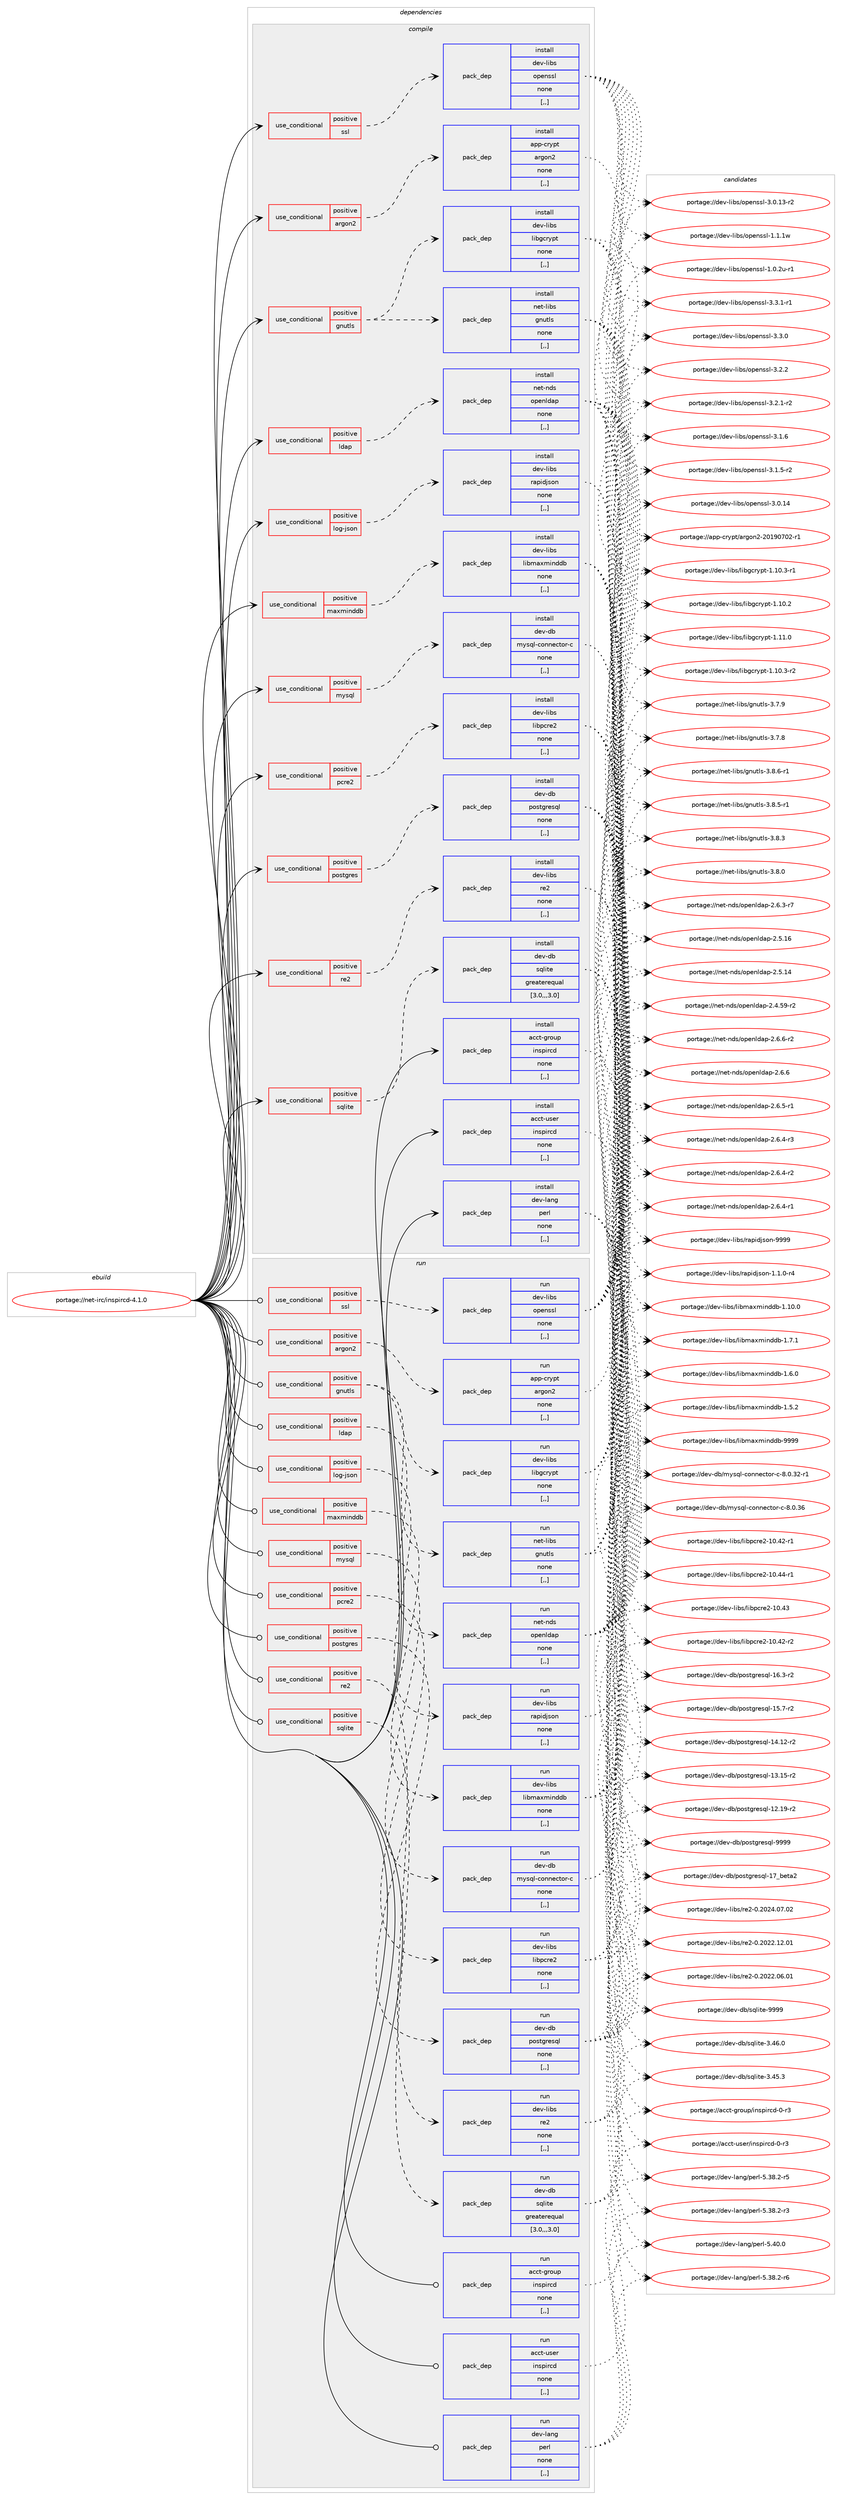 digraph prolog {

# *************
# Graph options
# *************

newrank=true;
concentrate=true;
compound=true;
graph [rankdir=LR,fontname=Helvetica,fontsize=10,ranksep=1.5];#, ranksep=2.5, nodesep=0.2];
edge  [arrowhead=vee];
node  [fontname=Helvetica,fontsize=10];

# **********
# The ebuild
# **********

subgraph cluster_leftcol {
color=gray;
label=<<i>ebuild</i>>;
id [label="portage://net-irc/inspircd-4.1.0", color=red, width=4, href="../net-irc/inspircd-4.1.0.svg"];
}

# ****************
# The dependencies
# ****************

subgraph cluster_midcol {
color=gray;
label=<<i>dependencies</i>>;
subgraph cluster_compile {
fillcolor="#eeeeee";
style=filled;
label=<<i>compile</i>>;
subgraph cond92314 {
dependency355120 [label=<<TABLE BORDER="0" CELLBORDER="1" CELLSPACING="0" CELLPADDING="4"><TR><TD ROWSPAN="3" CELLPADDING="10">use_conditional</TD></TR><TR><TD>positive</TD></TR><TR><TD>argon2</TD></TR></TABLE>>, shape=none, color=red];
subgraph pack260178 {
dependency355121 [label=<<TABLE BORDER="0" CELLBORDER="1" CELLSPACING="0" CELLPADDING="4" WIDTH="220"><TR><TD ROWSPAN="6" CELLPADDING="30">pack_dep</TD></TR><TR><TD WIDTH="110">install</TD></TR><TR><TD>app-crypt</TD></TR><TR><TD>argon2</TD></TR><TR><TD>none</TD></TR><TR><TD>[,,]</TD></TR></TABLE>>, shape=none, color=blue];
}
dependency355120:e -> dependency355121:w [weight=20,style="dashed",arrowhead="vee"];
}
id:e -> dependency355120:w [weight=20,style="solid",arrowhead="vee"];
subgraph cond92315 {
dependency355122 [label=<<TABLE BORDER="0" CELLBORDER="1" CELLSPACING="0" CELLPADDING="4"><TR><TD ROWSPAN="3" CELLPADDING="10">use_conditional</TD></TR><TR><TD>positive</TD></TR><TR><TD>gnutls</TD></TR></TABLE>>, shape=none, color=red];
subgraph pack260179 {
dependency355123 [label=<<TABLE BORDER="0" CELLBORDER="1" CELLSPACING="0" CELLPADDING="4" WIDTH="220"><TR><TD ROWSPAN="6" CELLPADDING="30">pack_dep</TD></TR><TR><TD WIDTH="110">install</TD></TR><TR><TD>net-libs</TD></TR><TR><TD>gnutls</TD></TR><TR><TD>none</TD></TR><TR><TD>[,,]</TD></TR></TABLE>>, shape=none, color=blue];
}
dependency355122:e -> dependency355123:w [weight=20,style="dashed",arrowhead="vee"];
subgraph pack260180 {
dependency355124 [label=<<TABLE BORDER="0" CELLBORDER="1" CELLSPACING="0" CELLPADDING="4" WIDTH="220"><TR><TD ROWSPAN="6" CELLPADDING="30">pack_dep</TD></TR><TR><TD WIDTH="110">install</TD></TR><TR><TD>dev-libs</TD></TR><TR><TD>libgcrypt</TD></TR><TR><TD>none</TD></TR><TR><TD>[,,]</TD></TR></TABLE>>, shape=none, color=blue];
}
dependency355122:e -> dependency355124:w [weight=20,style="dashed",arrowhead="vee"];
}
id:e -> dependency355122:w [weight=20,style="solid",arrowhead="vee"];
subgraph cond92316 {
dependency355125 [label=<<TABLE BORDER="0" CELLBORDER="1" CELLSPACING="0" CELLPADDING="4"><TR><TD ROWSPAN="3" CELLPADDING="10">use_conditional</TD></TR><TR><TD>positive</TD></TR><TR><TD>ldap</TD></TR></TABLE>>, shape=none, color=red];
subgraph pack260181 {
dependency355126 [label=<<TABLE BORDER="0" CELLBORDER="1" CELLSPACING="0" CELLPADDING="4" WIDTH="220"><TR><TD ROWSPAN="6" CELLPADDING="30">pack_dep</TD></TR><TR><TD WIDTH="110">install</TD></TR><TR><TD>net-nds</TD></TR><TR><TD>openldap</TD></TR><TR><TD>none</TD></TR><TR><TD>[,,]</TD></TR></TABLE>>, shape=none, color=blue];
}
dependency355125:e -> dependency355126:w [weight=20,style="dashed",arrowhead="vee"];
}
id:e -> dependency355125:w [weight=20,style="solid",arrowhead="vee"];
subgraph cond92317 {
dependency355127 [label=<<TABLE BORDER="0" CELLBORDER="1" CELLSPACING="0" CELLPADDING="4"><TR><TD ROWSPAN="3" CELLPADDING="10">use_conditional</TD></TR><TR><TD>positive</TD></TR><TR><TD>log-json</TD></TR></TABLE>>, shape=none, color=red];
subgraph pack260182 {
dependency355128 [label=<<TABLE BORDER="0" CELLBORDER="1" CELLSPACING="0" CELLPADDING="4" WIDTH="220"><TR><TD ROWSPAN="6" CELLPADDING="30">pack_dep</TD></TR><TR><TD WIDTH="110">install</TD></TR><TR><TD>dev-libs</TD></TR><TR><TD>rapidjson</TD></TR><TR><TD>none</TD></TR><TR><TD>[,,]</TD></TR></TABLE>>, shape=none, color=blue];
}
dependency355127:e -> dependency355128:w [weight=20,style="dashed",arrowhead="vee"];
}
id:e -> dependency355127:w [weight=20,style="solid",arrowhead="vee"];
subgraph cond92318 {
dependency355129 [label=<<TABLE BORDER="0" CELLBORDER="1" CELLSPACING="0" CELLPADDING="4"><TR><TD ROWSPAN="3" CELLPADDING="10">use_conditional</TD></TR><TR><TD>positive</TD></TR><TR><TD>maxminddb</TD></TR></TABLE>>, shape=none, color=red];
subgraph pack260183 {
dependency355130 [label=<<TABLE BORDER="0" CELLBORDER="1" CELLSPACING="0" CELLPADDING="4" WIDTH="220"><TR><TD ROWSPAN="6" CELLPADDING="30">pack_dep</TD></TR><TR><TD WIDTH="110">install</TD></TR><TR><TD>dev-libs</TD></TR><TR><TD>libmaxminddb</TD></TR><TR><TD>none</TD></TR><TR><TD>[,,]</TD></TR></TABLE>>, shape=none, color=blue];
}
dependency355129:e -> dependency355130:w [weight=20,style="dashed",arrowhead="vee"];
}
id:e -> dependency355129:w [weight=20,style="solid",arrowhead="vee"];
subgraph cond92319 {
dependency355131 [label=<<TABLE BORDER="0" CELLBORDER="1" CELLSPACING="0" CELLPADDING="4"><TR><TD ROWSPAN="3" CELLPADDING="10">use_conditional</TD></TR><TR><TD>positive</TD></TR><TR><TD>mysql</TD></TR></TABLE>>, shape=none, color=red];
subgraph pack260184 {
dependency355132 [label=<<TABLE BORDER="0" CELLBORDER="1" CELLSPACING="0" CELLPADDING="4" WIDTH="220"><TR><TD ROWSPAN="6" CELLPADDING="30">pack_dep</TD></TR><TR><TD WIDTH="110">install</TD></TR><TR><TD>dev-db</TD></TR><TR><TD>mysql-connector-c</TD></TR><TR><TD>none</TD></TR><TR><TD>[,,]</TD></TR></TABLE>>, shape=none, color=blue];
}
dependency355131:e -> dependency355132:w [weight=20,style="dashed",arrowhead="vee"];
}
id:e -> dependency355131:w [weight=20,style="solid",arrowhead="vee"];
subgraph cond92320 {
dependency355133 [label=<<TABLE BORDER="0" CELLBORDER="1" CELLSPACING="0" CELLPADDING="4"><TR><TD ROWSPAN="3" CELLPADDING="10">use_conditional</TD></TR><TR><TD>positive</TD></TR><TR><TD>pcre2</TD></TR></TABLE>>, shape=none, color=red];
subgraph pack260185 {
dependency355134 [label=<<TABLE BORDER="0" CELLBORDER="1" CELLSPACING="0" CELLPADDING="4" WIDTH="220"><TR><TD ROWSPAN="6" CELLPADDING="30">pack_dep</TD></TR><TR><TD WIDTH="110">install</TD></TR><TR><TD>dev-libs</TD></TR><TR><TD>libpcre2</TD></TR><TR><TD>none</TD></TR><TR><TD>[,,]</TD></TR></TABLE>>, shape=none, color=blue];
}
dependency355133:e -> dependency355134:w [weight=20,style="dashed",arrowhead="vee"];
}
id:e -> dependency355133:w [weight=20,style="solid",arrowhead="vee"];
subgraph cond92321 {
dependency355135 [label=<<TABLE BORDER="0" CELLBORDER="1" CELLSPACING="0" CELLPADDING="4"><TR><TD ROWSPAN="3" CELLPADDING="10">use_conditional</TD></TR><TR><TD>positive</TD></TR><TR><TD>postgres</TD></TR></TABLE>>, shape=none, color=red];
subgraph pack260186 {
dependency355136 [label=<<TABLE BORDER="0" CELLBORDER="1" CELLSPACING="0" CELLPADDING="4" WIDTH="220"><TR><TD ROWSPAN="6" CELLPADDING="30">pack_dep</TD></TR><TR><TD WIDTH="110">install</TD></TR><TR><TD>dev-db</TD></TR><TR><TD>postgresql</TD></TR><TR><TD>none</TD></TR><TR><TD>[,,]</TD></TR></TABLE>>, shape=none, color=blue];
}
dependency355135:e -> dependency355136:w [weight=20,style="dashed",arrowhead="vee"];
}
id:e -> dependency355135:w [weight=20,style="solid",arrowhead="vee"];
subgraph cond92322 {
dependency355137 [label=<<TABLE BORDER="0" CELLBORDER="1" CELLSPACING="0" CELLPADDING="4"><TR><TD ROWSPAN="3" CELLPADDING="10">use_conditional</TD></TR><TR><TD>positive</TD></TR><TR><TD>re2</TD></TR></TABLE>>, shape=none, color=red];
subgraph pack260187 {
dependency355138 [label=<<TABLE BORDER="0" CELLBORDER="1" CELLSPACING="0" CELLPADDING="4" WIDTH="220"><TR><TD ROWSPAN="6" CELLPADDING="30">pack_dep</TD></TR><TR><TD WIDTH="110">install</TD></TR><TR><TD>dev-libs</TD></TR><TR><TD>re2</TD></TR><TR><TD>none</TD></TR><TR><TD>[,,]</TD></TR></TABLE>>, shape=none, color=blue];
}
dependency355137:e -> dependency355138:w [weight=20,style="dashed",arrowhead="vee"];
}
id:e -> dependency355137:w [weight=20,style="solid",arrowhead="vee"];
subgraph cond92323 {
dependency355139 [label=<<TABLE BORDER="0" CELLBORDER="1" CELLSPACING="0" CELLPADDING="4"><TR><TD ROWSPAN="3" CELLPADDING="10">use_conditional</TD></TR><TR><TD>positive</TD></TR><TR><TD>sqlite</TD></TR></TABLE>>, shape=none, color=red];
subgraph pack260188 {
dependency355140 [label=<<TABLE BORDER="0" CELLBORDER="1" CELLSPACING="0" CELLPADDING="4" WIDTH="220"><TR><TD ROWSPAN="6" CELLPADDING="30">pack_dep</TD></TR><TR><TD WIDTH="110">install</TD></TR><TR><TD>dev-db</TD></TR><TR><TD>sqlite</TD></TR><TR><TD>greaterequal</TD></TR><TR><TD>[3.0,,,3.0]</TD></TR></TABLE>>, shape=none, color=blue];
}
dependency355139:e -> dependency355140:w [weight=20,style="dashed",arrowhead="vee"];
}
id:e -> dependency355139:w [weight=20,style="solid",arrowhead="vee"];
subgraph cond92324 {
dependency355141 [label=<<TABLE BORDER="0" CELLBORDER="1" CELLSPACING="0" CELLPADDING="4"><TR><TD ROWSPAN="3" CELLPADDING="10">use_conditional</TD></TR><TR><TD>positive</TD></TR><TR><TD>ssl</TD></TR></TABLE>>, shape=none, color=red];
subgraph pack260189 {
dependency355142 [label=<<TABLE BORDER="0" CELLBORDER="1" CELLSPACING="0" CELLPADDING="4" WIDTH="220"><TR><TD ROWSPAN="6" CELLPADDING="30">pack_dep</TD></TR><TR><TD WIDTH="110">install</TD></TR><TR><TD>dev-libs</TD></TR><TR><TD>openssl</TD></TR><TR><TD>none</TD></TR><TR><TD>[,,]</TD></TR></TABLE>>, shape=none, color=blue];
}
dependency355141:e -> dependency355142:w [weight=20,style="dashed",arrowhead="vee"];
}
id:e -> dependency355141:w [weight=20,style="solid",arrowhead="vee"];
subgraph pack260190 {
dependency355143 [label=<<TABLE BORDER="0" CELLBORDER="1" CELLSPACING="0" CELLPADDING="4" WIDTH="220"><TR><TD ROWSPAN="6" CELLPADDING="30">pack_dep</TD></TR><TR><TD WIDTH="110">install</TD></TR><TR><TD>acct-group</TD></TR><TR><TD>inspircd</TD></TR><TR><TD>none</TD></TR><TR><TD>[,,]</TD></TR></TABLE>>, shape=none, color=blue];
}
id:e -> dependency355143:w [weight=20,style="solid",arrowhead="vee"];
subgraph pack260191 {
dependency355144 [label=<<TABLE BORDER="0" CELLBORDER="1" CELLSPACING="0" CELLPADDING="4" WIDTH="220"><TR><TD ROWSPAN="6" CELLPADDING="30">pack_dep</TD></TR><TR><TD WIDTH="110">install</TD></TR><TR><TD>acct-user</TD></TR><TR><TD>inspircd</TD></TR><TR><TD>none</TD></TR><TR><TD>[,,]</TD></TR></TABLE>>, shape=none, color=blue];
}
id:e -> dependency355144:w [weight=20,style="solid",arrowhead="vee"];
subgraph pack260192 {
dependency355145 [label=<<TABLE BORDER="0" CELLBORDER="1" CELLSPACING="0" CELLPADDING="4" WIDTH="220"><TR><TD ROWSPAN="6" CELLPADDING="30">pack_dep</TD></TR><TR><TD WIDTH="110">install</TD></TR><TR><TD>dev-lang</TD></TR><TR><TD>perl</TD></TR><TR><TD>none</TD></TR><TR><TD>[,,]</TD></TR></TABLE>>, shape=none, color=blue];
}
id:e -> dependency355145:w [weight=20,style="solid",arrowhead="vee"];
}
subgraph cluster_compileandrun {
fillcolor="#eeeeee";
style=filled;
label=<<i>compile and run</i>>;
}
subgraph cluster_run {
fillcolor="#eeeeee";
style=filled;
label=<<i>run</i>>;
subgraph cond92325 {
dependency355146 [label=<<TABLE BORDER="0" CELLBORDER="1" CELLSPACING="0" CELLPADDING="4"><TR><TD ROWSPAN="3" CELLPADDING="10">use_conditional</TD></TR><TR><TD>positive</TD></TR><TR><TD>argon2</TD></TR></TABLE>>, shape=none, color=red];
subgraph pack260193 {
dependency355147 [label=<<TABLE BORDER="0" CELLBORDER="1" CELLSPACING="0" CELLPADDING="4" WIDTH="220"><TR><TD ROWSPAN="6" CELLPADDING="30">pack_dep</TD></TR><TR><TD WIDTH="110">run</TD></TR><TR><TD>app-crypt</TD></TR><TR><TD>argon2</TD></TR><TR><TD>none</TD></TR><TR><TD>[,,]</TD></TR></TABLE>>, shape=none, color=blue];
}
dependency355146:e -> dependency355147:w [weight=20,style="dashed",arrowhead="vee"];
}
id:e -> dependency355146:w [weight=20,style="solid",arrowhead="odot"];
subgraph cond92326 {
dependency355148 [label=<<TABLE BORDER="0" CELLBORDER="1" CELLSPACING="0" CELLPADDING="4"><TR><TD ROWSPAN="3" CELLPADDING="10">use_conditional</TD></TR><TR><TD>positive</TD></TR><TR><TD>gnutls</TD></TR></TABLE>>, shape=none, color=red];
subgraph pack260194 {
dependency355149 [label=<<TABLE BORDER="0" CELLBORDER="1" CELLSPACING="0" CELLPADDING="4" WIDTH="220"><TR><TD ROWSPAN="6" CELLPADDING="30">pack_dep</TD></TR><TR><TD WIDTH="110">run</TD></TR><TR><TD>net-libs</TD></TR><TR><TD>gnutls</TD></TR><TR><TD>none</TD></TR><TR><TD>[,,]</TD></TR></TABLE>>, shape=none, color=blue];
}
dependency355148:e -> dependency355149:w [weight=20,style="dashed",arrowhead="vee"];
subgraph pack260195 {
dependency355150 [label=<<TABLE BORDER="0" CELLBORDER="1" CELLSPACING="0" CELLPADDING="4" WIDTH="220"><TR><TD ROWSPAN="6" CELLPADDING="30">pack_dep</TD></TR><TR><TD WIDTH="110">run</TD></TR><TR><TD>dev-libs</TD></TR><TR><TD>libgcrypt</TD></TR><TR><TD>none</TD></TR><TR><TD>[,,]</TD></TR></TABLE>>, shape=none, color=blue];
}
dependency355148:e -> dependency355150:w [weight=20,style="dashed",arrowhead="vee"];
}
id:e -> dependency355148:w [weight=20,style="solid",arrowhead="odot"];
subgraph cond92327 {
dependency355151 [label=<<TABLE BORDER="0" CELLBORDER="1" CELLSPACING="0" CELLPADDING="4"><TR><TD ROWSPAN="3" CELLPADDING="10">use_conditional</TD></TR><TR><TD>positive</TD></TR><TR><TD>ldap</TD></TR></TABLE>>, shape=none, color=red];
subgraph pack260196 {
dependency355152 [label=<<TABLE BORDER="0" CELLBORDER="1" CELLSPACING="0" CELLPADDING="4" WIDTH="220"><TR><TD ROWSPAN="6" CELLPADDING="30">pack_dep</TD></TR><TR><TD WIDTH="110">run</TD></TR><TR><TD>net-nds</TD></TR><TR><TD>openldap</TD></TR><TR><TD>none</TD></TR><TR><TD>[,,]</TD></TR></TABLE>>, shape=none, color=blue];
}
dependency355151:e -> dependency355152:w [weight=20,style="dashed",arrowhead="vee"];
}
id:e -> dependency355151:w [weight=20,style="solid",arrowhead="odot"];
subgraph cond92328 {
dependency355153 [label=<<TABLE BORDER="0" CELLBORDER="1" CELLSPACING="0" CELLPADDING="4"><TR><TD ROWSPAN="3" CELLPADDING="10">use_conditional</TD></TR><TR><TD>positive</TD></TR><TR><TD>log-json</TD></TR></TABLE>>, shape=none, color=red];
subgraph pack260197 {
dependency355154 [label=<<TABLE BORDER="0" CELLBORDER="1" CELLSPACING="0" CELLPADDING="4" WIDTH="220"><TR><TD ROWSPAN="6" CELLPADDING="30">pack_dep</TD></TR><TR><TD WIDTH="110">run</TD></TR><TR><TD>dev-libs</TD></TR><TR><TD>rapidjson</TD></TR><TR><TD>none</TD></TR><TR><TD>[,,]</TD></TR></TABLE>>, shape=none, color=blue];
}
dependency355153:e -> dependency355154:w [weight=20,style="dashed",arrowhead="vee"];
}
id:e -> dependency355153:w [weight=20,style="solid",arrowhead="odot"];
subgraph cond92329 {
dependency355155 [label=<<TABLE BORDER="0" CELLBORDER="1" CELLSPACING="0" CELLPADDING="4"><TR><TD ROWSPAN="3" CELLPADDING="10">use_conditional</TD></TR><TR><TD>positive</TD></TR><TR><TD>maxminddb</TD></TR></TABLE>>, shape=none, color=red];
subgraph pack260198 {
dependency355156 [label=<<TABLE BORDER="0" CELLBORDER="1" CELLSPACING="0" CELLPADDING="4" WIDTH="220"><TR><TD ROWSPAN="6" CELLPADDING="30">pack_dep</TD></TR><TR><TD WIDTH="110">run</TD></TR><TR><TD>dev-libs</TD></TR><TR><TD>libmaxminddb</TD></TR><TR><TD>none</TD></TR><TR><TD>[,,]</TD></TR></TABLE>>, shape=none, color=blue];
}
dependency355155:e -> dependency355156:w [weight=20,style="dashed",arrowhead="vee"];
}
id:e -> dependency355155:w [weight=20,style="solid",arrowhead="odot"];
subgraph cond92330 {
dependency355157 [label=<<TABLE BORDER="0" CELLBORDER="1" CELLSPACING="0" CELLPADDING="4"><TR><TD ROWSPAN="3" CELLPADDING="10">use_conditional</TD></TR><TR><TD>positive</TD></TR><TR><TD>mysql</TD></TR></TABLE>>, shape=none, color=red];
subgraph pack260199 {
dependency355158 [label=<<TABLE BORDER="0" CELLBORDER="1" CELLSPACING="0" CELLPADDING="4" WIDTH="220"><TR><TD ROWSPAN="6" CELLPADDING="30">pack_dep</TD></TR><TR><TD WIDTH="110">run</TD></TR><TR><TD>dev-db</TD></TR><TR><TD>mysql-connector-c</TD></TR><TR><TD>none</TD></TR><TR><TD>[,,]</TD></TR></TABLE>>, shape=none, color=blue];
}
dependency355157:e -> dependency355158:w [weight=20,style="dashed",arrowhead="vee"];
}
id:e -> dependency355157:w [weight=20,style="solid",arrowhead="odot"];
subgraph cond92331 {
dependency355159 [label=<<TABLE BORDER="0" CELLBORDER="1" CELLSPACING="0" CELLPADDING="4"><TR><TD ROWSPAN="3" CELLPADDING="10">use_conditional</TD></TR><TR><TD>positive</TD></TR><TR><TD>pcre2</TD></TR></TABLE>>, shape=none, color=red];
subgraph pack260200 {
dependency355160 [label=<<TABLE BORDER="0" CELLBORDER="1" CELLSPACING="0" CELLPADDING="4" WIDTH="220"><TR><TD ROWSPAN="6" CELLPADDING="30">pack_dep</TD></TR><TR><TD WIDTH="110">run</TD></TR><TR><TD>dev-libs</TD></TR><TR><TD>libpcre2</TD></TR><TR><TD>none</TD></TR><TR><TD>[,,]</TD></TR></TABLE>>, shape=none, color=blue];
}
dependency355159:e -> dependency355160:w [weight=20,style="dashed",arrowhead="vee"];
}
id:e -> dependency355159:w [weight=20,style="solid",arrowhead="odot"];
subgraph cond92332 {
dependency355161 [label=<<TABLE BORDER="0" CELLBORDER="1" CELLSPACING="0" CELLPADDING="4"><TR><TD ROWSPAN="3" CELLPADDING="10">use_conditional</TD></TR><TR><TD>positive</TD></TR><TR><TD>postgres</TD></TR></TABLE>>, shape=none, color=red];
subgraph pack260201 {
dependency355162 [label=<<TABLE BORDER="0" CELLBORDER="1" CELLSPACING="0" CELLPADDING="4" WIDTH="220"><TR><TD ROWSPAN="6" CELLPADDING="30">pack_dep</TD></TR><TR><TD WIDTH="110">run</TD></TR><TR><TD>dev-db</TD></TR><TR><TD>postgresql</TD></TR><TR><TD>none</TD></TR><TR><TD>[,,]</TD></TR></TABLE>>, shape=none, color=blue];
}
dependency355161:e -> dependency355162:w [weight=20,style="dashed",arrowhead="vee"];
}
id:e -> dependency355161:w [weight=20,style="solid",arrowhead="odot"];
subgraph cond92333 {
dependency355163 [label=<<TABLE BORDER="0" CELLBORDER="1" CELLSPACING="0" CELLPADDING="4"><TR><TD ROWSPAN="3" CELLPADDING="10">use_conditional</TD></TR><TR><TD>positive</TD></TR><TR><TD>re2</TD></TR></TABLE>>, shape=none, color=red];
subgraph pack260202 {
dependency355164 [label=<<TABLE BORDER="0" CELLBORDER="1" CELLSPACING="0" CELLPADDING="4" WIDTH="220"><TR><TD ROWSPAN="6" CELLPADDING="30">pack_dep</TD></TR><TR><TD WIDTH="110">run</TD></TR><TR><TD>dev-libs</TD></TR><TR><TD>re2</TD></TR><TR><TD>none</TD></TR><TR><TD>[,,]</TD></TR></TABLE>>, shape=none, color=blue];
}
dependency355163:e -> dependency355164:w [weight=20,style="dashed",arrowhead="vee"];
}
id:e -> dependency355163:w [weight=20,style="solid",arrowhead="odot"];
subgraph cond92334 {
dependency355165 [label=<<TABLE BORDER="0" CELLBORDER="1" CELLSPACING="0" CELLPADDING="4"><TR><TD ROWSPAN="3" CELLPADDING="10">use_conditional</TD></TR><TR><TD>positive</TD></TR><TR><TD>sqlite</TD></TR></TABLE>>, shape=none, color=red];
subgraph pack260203 {
dependency355166 [label=<<TABLE BORDER="0" CELLBORDER="1" CELLSPACING="0" CELLPADDING="4" WIDTH="220"><TR><TD ROWSPAN="6" CELLPADDING="30">pack_dep</TD></TR><TR><TD WIDTH="110">run</TD></TR><TR><TD>dev-db</TD></TR><TR><TD>sqlite</TD></TR><TR><TD>greaterequal</TD></TR><TR><TD>[3.0,,,3.0]</TD></TR></TABLE>>, shape=none, color=blue];
}
dependency355165:e -> dependency355166:w [weight=20,style="dashed",arrowhead="vee"];
}
id:e -> dependency355165:w [weight=20,style="solid",arrowhead="odot"];
subgraph cond92335 {
dependency355167 [label=<<TABLE BORDER="0" CELLBORDER="1" CELLSPACING="0" CELLPADDING="4"><TR><TD ROWSPAN="3" CELLPADDING="10">use_conditional</TD></TR><TR><TD>positive</TD></TR><TR><TD>ssl</TD></TR></TABLE>>, shape=none, color=red];
subgraph pack260204 {
dependency355168 [label=<<TABLE BORDER="0" CELLBORDER="1" CELLSPACING="0" CELLPADDING="4" WIDTH="220"><TR><TD ROWSPAN="6" CELLPADDING="30">pack_dep</TD></TR><TR><TD WIDTH="110">run</TD></TR><TR><TD>dev-libs</TD></TR><TR><TD>openssl</TD></TR><TR><TD>none</TD></TR><TR><TD>[,,]</TD></TR></TABLE>>, shape=none, color=blue];
}
dependency355167:e -> dependency355168:w [weight=20,style="dashed",arrowhead="vee"];
}
id:e -> dependency355167:w [weight=20,style="solid",arrowhead="odot"];
subgraph pack260205 {
dependency355169 [label=<<TABLE BORDER="0" CELLBORDER="1" CELLSPACING="0" CELLPADDING="4" WIDTH="220"><TR><TD ROWSPAN="6" CELLPADDING="30">pack_dep</TD></TR><TR><TD WIDTH="110">run</TD></TR><TR><TD>acct-group</TD></TR><TR><TD>inspircd</TD></TR><TR><TD>none</TD></TR><TR><TD>[,,]</TD></TR></TABLE>>, shape=none, color=blue];
}
id:e -> dependency355169:w [weight=20,style="solid",arrowhead="odot"];
subgraph pack260206 {
dependency355170 [label=<<TABLE BORDER="0" CELLBORDER="1" CELLSPACING="0" CELLPADDING="4" WIDTH="220"><TR><TD ROWSPAN="6" CELLPADDING="30">pack_dep</TD></TR><TR><TD WIDTH="110">run</TD></TR><TR><TD>acct-user</TD></TR><TR><TD>inspircd</TD></TR><TR><TD>none</TD></TR><TR><TD>[,,]</TD></TR></TABLE>>, shape=none, color=blue];
}
id:e -> dependency355170:w [weight=20,style="solid",arrowhead="odot"];
subgraph pack260207 {
dependency355171 [label=<<TABLE BORDER="0" CELLBORDER="1" CELLSPACING="0" CELLPADDING="4" WIDTH="220"><TR><TD ROWSPAN="6" CELLPADDING="30">pack_dep</TD></TR><TR><TD WIDTH="110">run</TD></TR><TR><TD>dev-lang</TD></TR><TR><TD>perl</TD></TR><TR><TD>none</TD></TR><TR><TD>[,,]</TD></TR></TABLE>>, shape=none, color=blue];
}
id:e -> dependency355171:w [weight=20,style="solid",arrowhead="odot"];
}
}

# **************
# The candidates
# **************

subgraph cluster_choices {
rank=same;
color=gray;
label=<<i>candidates</i>>;

subgraph choice260178 {
color=black;
nodesep=1;
choice9711211245991141211121164797114103111110504550484957485548504511449 [label="portage://app-crypt/argon2-20190702-r1", color=red, width=4,href="../app-crypt/argon2-20190702-r1.svg"];
dependency355121:e -> choice9711211245991141211121164797114103111110504550484957485548504511449:w [style=dotted,weight="100"];
}
subgraph choice260179 {
color=black;
nodesep=1;
choice1101011164510810598115471031101171161081154551465646544511449 [label="portage://net-libs/gnutls-3.8.6-r1", color=red, width=4,href="../net-libs/gnutls-3.8.6-r1.svg"];
choice1101011164510810598115471031101171161081154551465646534511449 [label="portage://net-libs/gnutls-3.8.5-r1", color=red, width=4,href="../net-libs/gnutls-3.8.5-r1.svg"];
choice110101116451081059811547103110117116108115455146564651 [label="portage://net-libs/gnutls-3.8.3", color=red, width=4,href="../net-libs/gnutls-3.8.3.svg"];
choice110101116451081059811547103110117116108115455146564648 [label="portage://net-libs/gnutls-3.8.0", color=red, width=4,href="../net-libs/gnutls-3.8.0.svg"];
choice110101116451081059811547103110117116108115455146554657 [label="portage://net-libs/gnutls-3.7.9", color=red, width=4,href="../net-libs/gnutls-3.7.9.svg"];
choice110101116451081059811547103110117116108115455146554656 [label="portage://net-libs/gnutls-3.7.8", color=red, width=4,href="../net-libs/gnutls-3.7.8.svg"];
dependency355123:e -> choice1101011164510810598115471031101171161081154551465646544511449:w [style=dotted,weight="100"];
dependency355123:e -> choice1101011164510810598115471031101171161081154551465646534511449:w [style=dotted,weight="100"];
dependency355123:e -> choice110101116451081059811547103110117116108115455146564651:w [style=dotted,weight="100"];
dependency355123:e -> choice110101116451081059811547103110117116108115455146564648:w [style=dotted,weight="100"];
dependency355123:e -> choice110101116451081059811547103110117116108115455146554657:w [style=dotted,weight="100"];
dependency355123:e -> choice110101116451081059811547103110117116108115455146554656:w [style=dotted,weight="100"];
}
subgraph choice260180 {
color=black;
nodesep=1;
choice100101118451081059811547108105981039911412111211645494649494648 [label="portage://dev-libs/libgcrypt-1.11.0", color=red, width=4,href="../dev-libs/libgcrypt-1.11.0.svg"];
choice1001011184510810598115471081059810399114121112116454946494846514511450 [label="portage://dev-libs/libgcrypt-1.10.3-r2", color=red, width=4,href="../dev-libs/libgcrypt-1.10.3-r2.svg"];
choice1001011184510810598115471081059810399114121112116454946494846514511449 [label="portage://dev-libs/libgcrypt-1.10.3-r1", color=red, width=4,href="../dev-libs/libgcrypt-1.10.3-r1.svg"];
choice100101118451081059811547108105981039911412111211645494649484650 [label="portage://dev-libs/libgcrypt-1.10.2", color=red, width=4,href="../dev-libs/libgcrypt-1.10.2.svg"];
dependency355124:e -> choice100101118451081059811547108105981039911412111211645494649494648:w [style=dotted,weight="100"];
dependency355124:e -> choice1001011184510810598115471081059810399114121112116454946494846514511450:w [style=dotted,weight="100"];
dependency355124:e -> choice1001011184510810598115471081059810399114121112116454946494846514511449:w [style=dotted,weight="100"];
dependency355124:e -> choice100101118451081059811547108105981039911412111211645494649484650:w [style=dotted,weight="100"];
}
subgraph choice260181 {
color=black;
nodesep=1;
choice1101011164511010011547111112101110108100971124550465446544511450 [label="portage://net-nds/openldap-2.6.6-r2", color=red, width=4,href="../net-nds/openldap-2.6.6-r2.svg"];
choice110101116451101001154711111210111010810097112455046544654 [label="portage://net-nds/openldap-2.6.6", color=red, width=4,href="../net-nds/openldap-2.6.6.svg"];
choice1101011164511010011547111112101110108100971124550465446534511449 [label="portage://net-nds/openldap-2.6.5-r1", color=red, width=4,href="../net-nds/openldap-2.6.5-r1.svg"];
choice1101011164511010011547111112101110108100971124550465446524511451 [label="portage://net-nds/openldap-2.6.4-r3", color=red, width=4,href="../net-nds/openldap-2.6.4-r3.svg"];
choice1101011164511010011547111112101110108100971124550465446524511450 [label="portage://net-nds/openldap-2.6.4-r2", color=red, width=4,href="../net-nds/openldap-2.6.4-r2.svg"];
choice1101011164511010011547111112101110108100971124550465446524511449 [label="portage://net-nds/openldap-2.6.4-r1", color=red, width=4,href="../net-nds/openldap-2.6.4-r1.svg"];
choice1101011164511010011547111112101110108100971124550465446514511455 [label="portage://net-nds/openldap-2.6.3-r7", color=red, width=4,href="../net-nds/openldap-2.6.3-r7.svg"];
choice11010111645110100115471111121011101081009711245504653464954 [label="portage://net-nds/openldap-2.5.16", color=red, width=4,href="../net-nds/openldap-2.5.16.svg"];
choice11010111645110100115471111121011101081009711245504653464952 [label="portage://net-nds/openldap-2.5.14", color=red, width=4,href="../net-nds/openldap-2.5.14.svg"];
choice110101116451101001154711111210111010810097112455046524653574511450 [label="portage://net-nds/openldap-2.4.59-r2", color=red, width=4,href="../net-nds/openldap-2.4.59-r2.svg"];
dependency355126:e -> choice1101011164511010011547111112101110108100971124550465446544511450:w [style=dotted,weight="100"];
dependency355126:e -> choice110101116451101001154711111210111010810097112455046544654:w [style=dotted,weight="100"];
dependency355126:e -> choice1101011164511010011547111112101110108100971124550465446534511449:w [style=dotted,weight="100"];
dependency355126:e -> choice1101011164511010011547111112101110108100971124550465446524511451:w [style=dotted,weight="100"];
dependency355126:e -> choice1101011164511010011547111112101110108100971124550465446524511450:w [style=dotted,weight="100"];
dependency355126:e -> choice1101011164511010011547111112101110108100971124550465446524511449:w [style=dotted,weight="100"];
dependency355126:e -> choice1101011164511010011547111112101110108100971124550465446514511455:w [style=dotted,weight="100"];
dependency355126:e -> choice11010111645110100115471111121011101081009711245504653464954:w [style=dotted,weight="100"];
dependency355126:e -> choice11010111645110100115471111121011101081009711245504653464952:w [style=dotted,weight="100"];
dependency355126:e -> choice110101116451101001154711111210111010810097112455046524653574511450:w [style=dotted,weight="100"];
}
subgraph choice260182 {
color=black;
nodesep=1;
choice100101118451081059811547114971121051001061151111104557575757 [label="portage://dev-libs/rapidjson-9999", color=red, width=4,href="../dev-libs/rapidjson-9999.svg"];
choice100101118451081059811547114971121051001061151111104549464946484511452 [label="portage://dev-libs/rapidjson-1.1.0-r4", color=red, width=4,href="../dev-libs/rapidjson-1.1.0-r4.svg"];
dependency355128:e -> choice100101118451081059811547114971121051001061151111104557575757:w [style=dotted,weight="100"];
dependency355128:e -> choice100101118451081059811547114971121051001061151111104549464946484511452:w [style=dotted,weight="100"];
}
subgraph choice260183 {
color=black;
nodesep=1;
choice1001011184510810598115471081059810997120109105110100100984557575757 [label="portage://dev-libs/libmaxminddb-9999", color=red, width=4,href="../dev-libs/libmaxminddb-9999.svg"];
choice10010111845108105981154710810598109971201091051101001009845494649484648 [label="portage://dev-libs/libmaxminddb-1.10.0", color=red, width=4,href="../dev-libs/libmaxminddb-1.10.0.svg"];
choice100101118451081059811547108105981099712010910511010010098454946554649 [label="portage://dev-libs/libmaxminddb-1.7.1", color=red, width=4,href="../dev-libs/libmaxminddb-1.7.1.svg"];
choice100101118451081059811547108105981099712010910511010010098454946544648 [label="portage://dev-libs/libmaxminddb-1.6.0", color=red, width=4,href="../dev-libs/libmaxminddb-1.6.0.svg"];
choice100101118451081059811547108105981099712010910511010010098454946534650 [label="portage://dev-libs/libmaxminddb-1.5.2", color=red, width=4,href="../dev-libs/libmaxminddb-1.5.2.svg"];
dependency355130:e -> choice1001011184510810598115471081059810997120109105110100100984557575757:w [style=dotted,weight="100"];
dependency355130:e -> choice10010111845108105981154710810598109971201091051101001009845494649484648:w [style=dotted,weight="100"];
dependency355130:e -> choice100101118451081059811547108105981099712010910511010010098454946554649:w [style=dotted,weight="100"];
dependency355130:e -> choice100101118451081059811547108105981099712010910511010010098454946544648:w [style=dotted,weight="100"];
dependency355130:e -> choice100101118451081059811547108105981099712010910511010010098454946534650:w [style=dotted,weight="100"];
}
subgraph choice260184 {
color=black;
nodesep=1;
choice100101118451009847109121115113108459911111011010199116111114459945564648465154 [label="portage://dev-db/mysql-connector-c-8.0.36", color=red, width=4,href="../dev-db/mysql-connector-c-8.0.36.svg"];
choice1001011184510098471091211151131084599111110110101991161111144599455646484651504511449 [label="portage://dev-db/mysql-connector-c-8.0.32-r1", color=red, width=4,href="../dev-db/mysql-connector-c-8.0.32-r1.svg"];
dependency355132:e -> choice100101118451009847109121115113108459911111011010199116111114459945564648465154:w [style=dotted,weight="100"];
dependency355132:e -> choice1001011184510098471091211151131084599111110110101991161111144599455646484651504511449:w [style=dotted,weight="100"];
}
subgraph choice260185 {
color=black;
nodesep=1;
choice1001011184510810598115471081059811299114101504549484652524511449 [label="portage://dev-libs/libpcre2-10.44-r1", color=red, width=4,href="../dev-libs/libpcre2-10.44-r1.svg"];
choice100101118451081059811547108105981129911410150454948465251 [label="portage://dev-libs/libpcre2-10.43", color=red, width=4,href="../dev-libs/libpcre2-10.43.svg"];
choice1001011184510810598115471081059811299114101504549484652504511450 [label="portage://dev-libs/libpcre2-10.42-r2", color=red, width=4,href="../dev-libs/libpcre2-10.42-r2.svg"];
choice1001011184510810598115471081059811299114101504549484652504511449 [label="portage://dev-libs/libpcre2-10.42-r1", color=red, width=4,href="../dev-libs/libpcre2-10.42-r1.svg"];
dependency355134:e -> choice1001011184510810598115471081059811299114101504549484652524511449:w [style=dotted,weight="100"];
dependency355134:e -> choice100101118451081059811547108105981129911410150454948465251:w [style=dotted,weight="100"];
dependency355134:e -> choice1001011184510810598115471081059811299114101504549484652504511450:w [style=dotted,weight="100"];
dependency355134:e -> choice1001011184510810598115471081059811299114101504549484652504511449:w [style=dotted,weight="100"];
}
subgraph choice260186 {
color=black;
nodesep=1;
choice1001011184510098471121111151161031141011151131084557575757 [label="portage://dev-db/postgresql-9999", color=red, width=4,href="../dev-db/postgresql-9999.svg"];
choice10010111845100984711211111511610311410111511310845495595981011169750 [label="portage://dev-db/postgresql-17_beta2", color=red, width=4,href="../dev-db/postgresql-17_beta2.svg"];
choice10010111845100984711211111511610311410111511310845495446514511450 [label="portage://dev-db/postgresql-16.3-r2", color=red, width=4,href="../dev-db/postgresql-16.3-r2.svg"];
choice10010111845100984711211111511610311410111511310845495346554511450 [label="portage://dev-db/postgresql-15.7-r2", color=red, width=4,href="../dev-db/postgresql-15.7-r2.svg"];
choice1001011184510098471121111151161031141011151131084549524649504511450 [label="portage://dev-db/postgresql-14.12-r2", color=red, width=4,href="../dev-db/postgresql-14.12-r2.svg"];
choice1001011184510098471121111151161031141011151131084549514649534511450 [label="portage://dev-db/postgresql-13.15-r2", color=red, width=4,href="../dev-db/postgresql-13.15-r2.svg"];
choice1001011184510098471121111151161031141011151131084549504649574511450 [label="portage://dev-db/postgresql-12.19-r2", color=red, width=4,href="../dev-db/postgresql-12.19-r2.svg"];
dependency355136:e -> choice1001011184510098471121111151161031141011151131084557575757:w [style=dotted,weight="100"];
dependency355136:e -> choice10010111845100984711211111511610311410111511310845495595981011169750:w [style=dotted,weight="100"];
dependency355136:e -> choice10010111845100984711211111511610311410111511310845495446514511450:w [style=dotted,weight="100"];
dependency355136:e -> choice10010111845100984711211111511610311410111511310845495346554511450:w [style=dotted,weight="100"];
dependency355136:e -> choice1001011184510098471121111151161031141011151131084549524649504511450:w [style=dotted,weight="100"];
dependency355136:e -> choice1001011184510098471121111151161031141011151131084549514649534511450:w [style=dotted,weight="100"];
dependency355136:e -> choice1001011184510098471121111151161031141011151131084549504649574511450:w [style=dotted,weight="100"];
}
subgraph choice260187 {
color=black;
nodesep=1;
choice1001011184510810598115471141015045484650485052464855464850 [label="portage://dev-libs/re2-0.2024.07.02", color=red, width=4,href="../dev-libs/re2-0.2024.07.02.svg"];
choice1001011184510810598115471141015045484650485050464950464849 [label="portage://dev-libs/re2-0.2022.12.01", color=red, width=4,href="../dev-libs/re2-0.2022.12.01.svg"];
choice1001011184510810598115471141015045484650485050464854464849 [label="portage://dev-libs/re2-0.2022.06.01", color=red, width=4,href="../dev-libs/re2-0.2022.06.01.svg"];
dependency355138:e -> choice1001011184510810598115471141015045484650485052464855464850:w [style=dotted,weight="100"];
dependency355138:e -> choice1001011184510810598115471141015045484650485050464950464849:w [style=dotted,weight="100"];
dependency355138:e -> choice1001011184510810598115471141015045484650485050464854464849:w [style=dotted,weight="100"];
}
subgraph choice260188 {
color=black;
nodesep=1;
choice1001011184510098471151131081051161014557575757 [label="portage://dev-db/sqlite-9999", color=red, width=4,href="../dev-db/sqlite-9999.svg"];
choice10010111845100984711511310810511610145514652544648 [label="portage://dev-db/sqlite-3.46.0", color=red, width=4,href="../dev-db/sqlite-3.46.0.svg"];
choice10010111845100984711511310810511610145514652534651 [label="portage://dev-db/sqlite-3.45.3", color=red, width=4,href="../dev-db/sqlite-3.45.3.svg"];
dependency355140:e -> choice1001011184510098471151131081051161014557575757:w [style=dotted,weight="100"];
dependency355140:e -> choice10010111845100984711511310810511610145514652544648:w [style=dotted,weight="100"];
dependency355140:e -> choice10010111845100984711511310810511610145514652534651:w [style=dotted,weight="100"];
}
subgraph choice260189 {
color=black;
nodesep=1;
choice1001011184510810598115471111121011101151151084551465146494511449 [label="portage://dev-libs/openssl-3.3.1-r1", color=red, width=4,href="../dev-libs/openssl-3.3.1-r1.svg"];
choice100101118451081059811547111112101110115115108455146514648 [label="portage://dev-libs/openssl-3.3.0", color=red, width=4,href="../dev-libs/openssl-3.3.0.svg"];
choice100101118451081059811547111112101110115115108455146504650 [label="portage://dev-libs/openssl-3.2.2", color=red, width=4,href="../dev-libs/openssl-3.2.2.svg"];
choice1001011184510810598115471111121011101151151084551465046494511450 [label="portage://dev-libs/openssl-3.2.1-r2", color=red, width=4,href="../dev-libs/openssl-3.2.1-r2.svg"];
choice100101118451081059811547111112101110115115108455146494654 [label="portage://dev-libs/openssl-3.1.6", color=red, width=4,href="../dev-libs/openssl-3.1.6.svg"];
choice1001011184510810598115471111121011101151151084551464946534511450 [label="portage://dev-libs/openssl-3.1.5-r2", color=red, width=4,href="../dev-libs/openssl-3.1.5-r2.svg"];
choice10010111845108105981154711111210111011511510845514648464952 [label="portage://dev-libs/openssl-3.0.14", color=red, width=4,href="../dev-libs/openssl-3.0.14.svg"];
choice100101118451081059811547111112101110115115108455146484649514511450 [label="portage://dev-libs/openssl-3.0.13-r2", color=red, width=4,href="../dev-libs/openssl-3.0.13-r2.svg"];
choice100101118451081059811547111112101110115115108454946494649119 [label="portage://dev-libs/openssl-1.1.1w", color=red, width=4,href="../dev-libs/openssl-1.1.1w.svg"];
choice1001011184510810598115471111121011101151151084549464846501174511449 [label="portage://dev-libs/openssl-1.0.2u-r1", color=red, width=4,href="../dev-libs/openssl-1.0.2u-r1.svg"];
dependency355142:e -> choice1001011184510810598115471111121011101151151084551465146494511449:w [style=dotted,weight="100"];
dependency355142:e -> choice100101118451081059811547111112101110115115108455146514648:w [style=dotted,weight="100"];
dependency355142:e -> choice100101118451081059811547111112101110115115108455146504650:w [style=dotted,weight="100"];
dependency355142:e -> choice1001011184510810598115471111121011101151151084551465046494511450:w [style=dotted,weight="100"];
dependency355142:e -> choice100101118451081059811547111112101110115115108455146494654:w [style=dotted,weight="100"];
dependency355142:e -> choice1001011184510810598115471111121011101151151084551464946534511450:w [style=dotted,weight="100"];
dependency355142:e -> choice10010111845108105981154711111210111011511510845514648464952:w [style=dotted,weight="100"];
dependency355142:e -> choice100101118451081059811547111112101110115115108455146484649514511450:w [style=dotted,weight="100"];
dependency355142:e -> choice100101118451081059811547111112101110115115108454946494649119:w [style=dotted,weight="100"];
dependency355142:e -> choice1001011184510810598115471111121011101151151084549464846501174511449:w [style=dotted,weight="100"];
}
subgraph choice260190 {
color=black;
nodesep=1;
choice97999911645103114111117112471051101151121051149910045484511451 [label="portage://acct-group/inspircd-0-r3", color=red, width=4,href="../acct-group/inspircd-0-r3.svg"];
dependency355143:e -> choice97999911645103114111117112471051101151121051149910045484511451:w [style=dotted,weight="100"];
}
subgraph choice260191 {
color=black;
nodesep=1;
choice97999911645117115101114471051101151121051149910045484511451 [label="portage://acct-user/inspircd-0-r3", color=red, width=4,href="../acct-user/inspircd-0-r3.svg"];
dependency355144:e -> choice97999911645117115101114471051101151121051149910045484511451:w [style=dotted,weight="100"];
}
subgraph choice260192 {
color=black;
nodesep=1;
choice10010111845108971101034711210111410845534652484648 [label="portage://dev-lang/perl-5.40.0", color=red, width=4,href="../dev-lang/perl-5.40.0.svg"];
choice100101118451089711010347112101114108455346515646504511454 [label="portage://dev-lang/perl-5.38.2-r6", color=red, width=4,href="../dev-lang/perl-5.38.2-r6.svg"];
choice100101118451089711010347112101114108455346515646504511453 [label="portage://dev-lang/perl-5.38.2-r5", color=red, width=4,href="../dev-lang/perl-5.38.2-r5.svg"];
choice100101118451089711010347112101114108455346515646504511451 [label="portage://dev-lang/perl-5.38.2-r3", color=red, width=4,href="../dev-lang/perl-5.38.2-r3.svg"];
dependency355145:e -> choice10010111845108971101034711210111410845534652484648:w [style=dotted,weight="100"];
dependency355145:e -> choice100101118451089711010347112101114108455346515646504511454:w [style=dotted,weight="100"];
dependency355145:e -> choice100101118451089711010347112101114108455346515646504511453:w [style=dotted,weight="100"];
dependency355145:e -> choice100101118451089711010347112101114108455346515646504511451:w [style=dotted,weight="100"];
}
subgraph choice260193 {
color=black;
nodesep=1;
choice9711211245991141211121164797114103111110504550484957485548504511449 [label="portage://app-crypt/argon2-20190702-r1", color=red, width=4,href="../app-crypt/argon2-20190702-r1.svg"];
dependency355147:e -> choice9711211245991141211121164797114103111110504550484957485548504511449:w [style=dotted,weight="100"];
}
subgraph choice260194 {
color=black;
nodesep=1;
choice1101011164510810598115471031101171161081154551465646544511449 [label="portage://net-libs/gnutls-3.8.6-r1", color=red, width=4,href="../net-libs/gnutls-3.8.6-r1.svg"];
choice1101011164510810598115471031101171161081154551465646534511449 [label="portage://net-libs/gnutls-3.8.5-r1", color=red, width=4,href="../net-libs/gnutls-3.8.5-r1.svg"];
choice110101116451081059811547103110117116108115455146564651 [label="portage://net-libs/gnutls-3.8.3", color=red, width=4,href="../net-libs/gnutls-3.8.3.svg"];
choice110101116451081059811547103110117116108115455146564648 [label="portage://net-libs/gnutls-3.8.0", color=red, width=4,href="../net-libs/gnutls-3.8.0.svg"];
choice110101116451081059811547103110117116108115455146554657 [label="portage://net-libs/gnutls-3.7.9", color=red, width=4,href="../net-libs/gnutls-3.7.9.svg"];
choice110101116451081059811547103110117116108115455146554656 [label="portage://net-libs/gnutls-3.7.8", color=red, width=4,href="../net-libs/gnutls-3.7.8.svg"];
dependency355149:e -> choice1101011164510810598115471031101171161081154551465646544511449:w [style=dotted,weight="100"];
dependency355149:e -> choice1101011164510810598115471031101171161081154551465646534511449:w [style=dotted,weight="100"];
dependency355149:e -> choice110101116451081059811547103110117116108115455146564651:w [style=dotted,weight="100"];
dependency355149:e -> choice110101116451081059811547103110117116108115455146564648:w [style=dotted,weight="100"];
dependency355149:e -> choice110101116451081059811547103110117116108115455146554657:w [style=dotted,weight="100"];
dependency355149:e -> choice110101116451081059811547103110117116108115455146554656:w [style=dotted,weight="100"];
}
subgraph choice260195 {
color=black;
nodesep=1;
choice100101118451081059811547108105981039911412111211645494649494648 [label="portage://dev-libs/libgcrypt-1.11.0", color=red, width=4,href="../dev-libs/libgcrypt-1.11.0.svg"];
choice1001011184510810598115471081059810399114121112116454946494846514511450 [label="portage://dev-libs/libgcrypt-1.10.3-r2", color=red, width=4,href="../dev-libs/libgcrypt-1.10.3-r2.svg"];
choice1001011184510810598115471081059810399114121112116454946494846514511449 [label="portage://dev-libs/libgcrypt-1.10.3-r1", color=red, width=4,href="../dev-libs/libgcrypt-1.10.3-r1.svg"];
choice100101118451081059811547108105981039911412111211645494649484650 [label="portage://dev-libs/libgcrypt-1.10.2", color=red, width=4,href="../dev-libs/libgcrypt-1.10.2.svg"];
dependency355150:e -> choice100101118451081059811547108105981039911412111211645494649494648:w [style=dotted,weight="100"];
dependency355150:e -> choice1001011184510810598115471081059810399114121112116454946494846514511450:w [style=dotted,weight="100"];
dependency355150:e -> choice1001011184510810598115471081059810399114121112116454946494846514511449:w [style=dotted,weight="100"];
dependency355150:e -> choice100101118451081059811547108105981039911412111211645494649484650:w [style=dotted,weight="100"];
}
subgraph choice260196 {
color=black;
nodesep=1;
choice1101011164511010011547111112101110108100971124550465446544511450 [label="portage://net-nds/openldap-2.6.6-r2", color=red, width=4,href="../net-nds/openldap-2.6.6-r2.svg"];
choice110101116451101001154711111210111010810097112455046544654 [label="portage://net-nds/openldap-2.6.6", color=red, width=4,href="../net-nds/openldap-2.6.6.svg"];
choice1101011164511010011547111112101110108100971124550465446534511449 [label="portage://net-nds/openldap-2.6.5-r1", color=red, width=4,href="../net-nds/openldap-2.6.5-r1.svg"];
choice1101011164511010011547111112101110108100971124550465446524511451 [label="portage://net-nds/openldap-2.6.4-r3", color=red, width=4,href="../net-nds/openldap-2.6.4-r3.svg"];
choice1101011164511010011547111112101110108100971124550465446524511450 [label="portage://net-nds/openldap-2.6.4-r2", color=red, width=4,href="../net-nds/openldap-2.6.4-r2.svg"];
choice1101011164511010011547111112101110108100971124550465446524511449 [label="portage://net-nds/openldap-2.6.4-r1", color=red, width=4,href="../net-nds/openldap-2.6.4-r1.svg"];
choice1101011164511010011547111112101110108100971124550465446514511455 [label="portage://net-nds/openldap-2.6.3-r7", color=red, width=4,href="../net-nds/openldap-2.6.3-r7.svg"];
choice11010111645110100115471111121011101081009711245504653464954 [label="portage://net-nds/openldap-2.5.16", color=red, width=4,href="../net-nds/openldap-2.5.16.svg"];
choice11010111645110100115471111121011101081009711245504653464952 [label="portage://net-nds/openldap-2.5.14", color=red, width=4,href="../net-nds/openldap-2.5.14.svg"];
choice110101116451101001154711111210111010810097112455046524653574511450 [label="portage://net-nds/openldap-2.4.59-r2", color=red, width=4,href="../net-nds/openldap-2.4.59-r2.svg"];
dependency355152:e -> choice1101011164511010011547111112101110108100971124550465446544511450:w [style=dotted,weight="100"];
dependency355152:e -> choice110101116451101001154711111210111010810097112455046544654:w [style=dotted,weight="100"];
dependency355152:e -> choice1101011164511010011547111112101110108100971124550465446534511449:w [style=dotted,weight="100"];
dependency355152:e -> choice1101011164511010011547111112101110108100971124550465446524511451:w [style=dotted,weight="100"];
dependency355152:e -> choice1101011164511010011547111112101110108100971124550465446524511450:w [style=dotted,weight="100"];
dependency355152:e -> choice1101011164511010011547111112101110108100971124550465446524511449:w [style=dotted,weight="100"];
dependency355152:e -> choice1101011164511010011547111112101110108100971124550465446514511455:w [style=dotted,weight="100"];
dependency355152:e -> choice11010111645110100115471111121011101081009711245504653464954:w [style=dotted,weight="100"];
dependency355152:e -> choice11010111645110100115471111121011101081009711245504653464952:w [style=dotted,weight="100"];
dependency355152:e -> choice110101116451101001154711111210111010810097112455046524653574511450:w [style=dotted,weight="100"];
}
subgraph choice260197 {
color=black;
nodesep=1;
choice100101118451081059811547114971121051001061151111104557575757 [label="portage://dev-libs/rapidjson-9999", color=red, width=4,href="../dev-libs/rapidjson-9999.svg"];
choice100101118451081059811547114971121051001061151111104549464946484511452 [label="portage://dev-libs/rapidjson-1.1.0-r4", color=red, width=4,href="../dev-libs/rapidjson-1.1.0-r4.svg"];
dependency355154:e -> choice100101118451081059811547114971121051001061151111104557575757:w [style=dotted,weight="100"];
dependency355154:e -> choice100101118451081059811547114971121051001061151111104549464946484511452:w [style=dotted,weight="100"];
}
subgraph choice260198 {
color=black;
nodesep=1;
choice1001011184510810598115471081059810997120109105110100100984557575757 [label="portage://dev-libs/libmaxminddb-9999", color=red, width=4,href="../dev-libs/libmaxminddb-9999.svg"];
choice10010111845108105981154710810598109971201091051101001009845494649484648 [label="portage://dev-libs/libmaxminddb-1.10.0", color=red, width=4,href="../dev-libs/libmaxminddb-1.10.0.svg"];
choice100101118451081059811547108105981099712010910511010010098454946554649 [label="portage://dev-libs/libmaxminddb-1.7.1", color=red, width=4,href="../dev-libs/libmaxminddb-1.7.1.svg"];
choice100101118451081059811547108105981099712010910511010010098454946544648 [label="portage://dev-libs/libmaxminddb-1.6.0", color=red, width=4,href="../dev-libs/libmaxminddb-1.6.0.svg"];
choice100101118451081059811547108105981099712010910511010010098454946534650 [label="portage://dev-libs/libmaxminddb-1.5.2", color=red, width=4,href="../dev-libs/libmaxminddb-1.5.2.svg"];
dependency355156:e -> choice1001011184510810598115471081059810997120109105110100100984557575757:w [style=dotted,weight="100"];
dependency355156:e -> choice10010111845108105981154710810598109971201091051101001009845494649484648:w [style=dotted,weight="100"];
dependency355156:e -> choice100101118451081059811547108105981099712010910511010010098454946554649:w [style=dotted,weight="100"];
dependency355156:e -> choice100101118451081059811547108105981099712010910511010010098454946544648:w [style=dotted,weight="100"];
dependency355156:e -> choice100101118451081059811547108105981099712010910511010010098454946534650:w [style=dotted,weight="100"];
}
subgraph choice260199 {
color=black;
nodesep=1;
choice100101118451009847109121115113108459911111011010199116111114459945564648465154 [label="portage://dev-db/mysql-connector-c-8.0.36", color=red, width=4,href="../dev-db/mysql-connector-c-8.0.36.svg"];
choice1001011184510098471091211151131084599111110110101991161111144599455646484651504511449 [label="portage://dev-db/mysql-connector-c-8.0.32-r1", color=red, width=4,href="../dev-db/mysql-connector-c-8.0.32-r1.svg"];
dependency355158:e -> choice100101118451009847109121115113108459911111011010199116111114459945564648465154:w [style=dotted,weight="100"];
dependency355158:e -> choice1001011184510098471091211151131084599111110110101991161111144599455646484651504511449:w [style=dotted,weight="100"];
}
subgraph choice260200 {
color=black;
nodesep=1;
choice1001011184510810598115471081059811299114101504549484652524511449 [label="portage://dev-libs/libpcre2-10.44-r1", color=red, width=4,href="../dev-libs/libpcre2-10.44-r1.svg"];
choice100101118451081059811547108105981129911410150454948465251 [label="portage://dev-libs/libpcre2-10.43", color=red, width=4,href="../dev-libs/libpcre2-10.43.svg"];
choice1001011184510810598115471081059811299114101504549484652504511450 [label="portage://dev-libs/libpcre2-10.42-r2", color=red, width=4,href="../dev-libs/libpcre2-10.42-r2.svg"];
choice1001011184510810598115471081059811299114101504549484652504511449 [label="portage://dev-libs/libpcre2-10.42-r1", color=red, width=4,href="../dev-libs/libpcre2-10.42-r1.svg"];
dependency355160:e -> choice1001011184510810598115471081059811299114101504549484652524511449:w [style=dotted,weight="100"];
dependency355160:e -> choice100101118451081059811547108105981129911410150454948465251:w [style=dotted,weight="100"];
dependency355160:e -> choice1001011184510810598115471081059811299114101504549484652504511450:w [style=dotted,weight="100"];
dependency355160:e -> choice1001011184510810598115471081059811299114101504549484652504511449:w [style=dotted,weight="100"];
}
subgraph choice260201 {
color=black;
nodesep=1;
choice1001011184510098471121111151161031141011151131084557575757 [label="portage://dev-db/postgresql-9999", color=red, width=4,href="../dev-db/postgresql-9999.svg"];
choice10010111845100984711211111511610311410111511310845495595981011169750 [label="portage://dev-db/postgresql-17_beta2", color=red, width=4,href="../dev-db/postgresql-17_beta2.svg"];
choice10010111845100984711211111511610311410111511310845495446514511450 [label="portage://dev-db/postgresql-16.3-r2", color=red, width=4,href="../dev-db/postgresql-16.3-r2.svg"];
choice10010111845100984711211111511610311410111511310845495346554511450 [label="portage://dev-db/postgresql-15.7-r2", color=red, width=4,href="../dev-db/postgresql-15.7-r2.svg"];
choice1001011184510098471121111151161031141011151131084549524649504511450 [label="portage://dev-db/postgresql-14.12-r2", color=red, width=4,href="../dev-db/postgresql-14.12-r2.svg"];
choice1001011184510098471121111151161031141011151131084549514649534511450 [label="portage://dev-db/postgresql-13.15-r2", color=red, width=4,href="../dev-db/postgresql-13.15-r2.svg"];
choice1001011184510098471121111151161031141011151131084549504649574511450 [label="portage://dev-db/postgresql-12.19-r2", color=red, width=4,href="../dev-db/postgresql-12.19-r2.svg"];
dependency355162:e -> choice1001011184510098471121111151161031141011151131084557575757:w [style=dotted,weight="100"];
dependency355162:e -> choice10010111845100984711211111511610311410111511310845495595981011169750:w [style=dotted,weight="100"];
dependency355162:e -> choice10010111845100984711211111511610311410111511310845495446514511450:w [style=dotted,weight="100"];
dependency355162:e -> choice10010111845100984711211111511610311410111511310845495346554511450:w [style=dotted,weight="100"];
dependency355162:e -> choice1001011184510098471121111151161031141011151131084549524649504511450:w [style=dotted,weight="100"];
dependency355162:e -> choice1001011184510098471121111151161031141011151131084549514649534511450:w [style=dotted,weight="100"];
dependency355162:e -> choice1001011184510098471121111151161031141011151131084549504649574511450:w [style=dotted,weight="100"];
}
subgraph choice260202 {
color=black;
nodesep=1;
choice1001011184510810598115471141015045484650485052464855464850 [label="portage://dev-libs/re2-0.2024.07.02", color=red, width=4,href="../dev-libs/re2-0.2024.07.02.svg"];
choice1001011184510810598115471141015045484650485050464950464849 [label="portage://dev-libs/re2-0.2022.12.01", color=red, width=4,href="../dev-libs/re2-0.2022.12.01.svg"];
choice1001011184510810598115471141015045484650485050464854464849 [label="portage://dev-libs/re2-0.2022.06.01", color=red, width=4,href="../dev-libs/re2-0.2022.06.01.svg"];
dependency355164:e -> choice1001011184510810598115471141015045484650485052464855464850:w [style=dotted,weight="100"];
dependency355164:e -> choice1001011184510810598115471141015045484650485050464950464849:w [style=dotted,weight="100"];
dependency355164:e -> choice1001011184510810598115471141015045484650485050464854464849:w [style=dotted,weight="100"];
}
subgraph choice260203 {
color=black;
nodesep=1;
choice1001011184510098471151131081051161014557575757 [label="portage://dev-db/sqlite-9999", color=red, width=4,href="../dev-db/sqlite-9999.svg"];
choice10010111845100984711511310810511610145514652544648 [label="portage://dev-db/sqlite-3.46.0", color=red, width=4,href="../dev-db/sqlite-3.46.0.svg"];
choice10010111845100984711511310810511610145514652534651 [label="portage://dev-db/sqlite-3.45.3", color=red, width=4,href="../dev-db/sqlite-3.45.3.svg"];
dependency355166:e -> choice1001011184510098471151131081051161014557575757:w [style=dotted,weight="100"];
dependency355166:e -> choice10010111845100984711511310810511610145514652544648:w [style=dotted,weight="100"];
dependency355166:e -> choice10010111845100984711511310810511610145514652534651:w [style=dotted,weight="100"];
}
subgraph choice260204 {
color=black;
nodesep=1;
choice1001011184510810598115471111121011101151151084551465146494511449 [label="portage://dev-libs/openssl-3.3.1-r1", color=red, width=4,href="../dev-libs/openssl-3.3.1-r1.svg"];
choice100101118451081059811547111112101110115115108455146514648 [label="portage://dev-libs/openssl-3.3.0", color=red, width=4,href="../dev-libs/openssl-3.3.0.svg"];
choice100101118451081059811547111112101110115115108455146504650 [label="portage://dev-libs/openssl-3.2.2", color=red, width=4,href="../dev-libs/openssl-3.2.2.svg"];
choice1001011184510810598115471111121011101151151084551465046494511450 [label="portage://dev-libs/openssl-3.2.1-r2", color=red, width=4,href="../dev-libs/openssl-3.2.1-r2.svg"];
choice100101118451081059811547111112101110115115108455146494654 [label="portage://dev-libs/openssl-3.1.6", color=red, width=4,href="../dev-libs/openssl-3.1.6.svg"];
choice1001011184510810598115471111121011101151151084551464946534511450 [label="portage://dev-libs/openssl-3.1.5-r2", color=red, width=4,href="../dev-libs/openssl-3.1.5-r2.svg"];
choice10010111845108105981154711111210111011511510845514648464952 [label="portage://dev-libs/openssl-3.0.14", color=red, width=4,href="../dev-libs/openssl-3.0.14.svg"];
choice100101118451081059811547111112101110115115108455146484649514511450 [label="portage://dev-libs/openssl-3.0.13-r2", color=red, width=4,href="../dev-libs/openssl-3.0.13-r2.svg"];
choice100101118451081059811547111112101110115115108454946494649119 [label="portage://dev-libs/openssl-1.1.1w", color=red, width=4,href="../dev-libs/openssl-1.1.1w.svg"];
choice1001011184510810598115471111121011101151151084549464846501174511449 [label="portage://dev-libs/openssl-1.0.2u-r1", color=red, width=4,href="../dev-libs/openssl-1.0.2u-r1.svg"];
dependency355168:e -> choice1001011184510810598115471111121011101151151084551465146494511449:w [style=dotted,weight="100"];
dependency355168:e -> choice100101118451081059811547111112101110115115108455146514648:w [style=dotted,weight="100"];
dependency355168:e -> choice100101118451081059811547111112101110115115108455146504650:w [style=dotted,weight="100"];
dependency355168:e -> choice1001011184510810598115471111121011101151151084551465046494511450:w [style=dotted,weight="100"];
dependency355168:e -> choice100101118451081059811547111112101110115115108455146494654:w [style=dotted,weight="100"];
dependency355168:e -> choice1001011184510810598115471111121011101151151084551464946534511450:w [style=dotted,weight="100"];
dependency355168:e -> choice10010111845108105981154711111210111011511510845514648464952:w [style=dotted,weight="100"];
dependency355168:e -> choice100101118451081059811547111112101110115115108455146484649514511450:w [style=dotted,weight="100"];
dependency355168:e -> choice100101118451081059811547111112101110115115108454946494649119:w [style=dotted,weight="100"];
dependency355168:e -> choice1001011184510810598115471111121011101151151084549464846501174511449:w [style=dotted,weight="100"];
}
subgraph choice260205 {
color=black;
nodesep=1;
choice97999911645103114111117112471051101151121051149910045484511451 [label="portage://acct-group/inspircd-0-r3", color=red, width=4,href="../acct-group/inspircd-0-r3.svg"];
dependency355169:e -> choice97999911645103114111117112471051101151121051149910045484511451:w [style=dotted,weight="100"];
}
subgraph choice260206 {
color=black;
nodesep=1;
choice97999911645117115101114471051101151121051149910045484511451 [label="portage://acct-user/inspircd-0-r3", color=red, width=4,href="../acct-user/inspircd-0-r3.svg"];
dependency355170:e -> choice97999911645117115101114471051101151121051149910045484511451:w [style=dotted,weight="100"];
}
subgraph choice260207 {
color=black;
nodesep=1;
choice10010111845108971101034711210111410845534652484648 [label="portage://dev-lang/perl-5.40.0", color=red, width=4,href="../dev-lang/perl-5.40.0.svg"];
choice100101118451089711010347112101114108455346515646504511454 [label="portage://dev-lang/perl-5.38.2-r6", color=red, width=4,href="../dev-lang/perl-5.38.2-r6.svg"];
choice100101118451089711010347112101114108455346515646504511453 [label="portage://dev-lang/perl-5.38.2-r5", color=red, width=4,href="../dev-lang/perl-5.38.2-r5.svg"];
choice100101118451089711010347112101114108455346515646504511451 [label="portage://dev-lang/perl-5.38.2-r3", color=red, width=4,href="../dev-lang/perl-5.38.2-r3.svg"];
dependency355171:e -> choice10010111845108971101034711210111410845534652484648:w [style=dotted,weight="100"];
dependency355171:e -> choice100101118451089711010347112101114108455346515646504511454:w [style=dotted,weight="100"];
dependency355171:e -> choice100101118451089711010347112101114108455346515646504511453:w [style=dotted,weight="100"];
dependency355171:e -> choice100101118451089711010347112101114108455346515646504511451:w [style=dotted,weight="100"];
}
}

}
